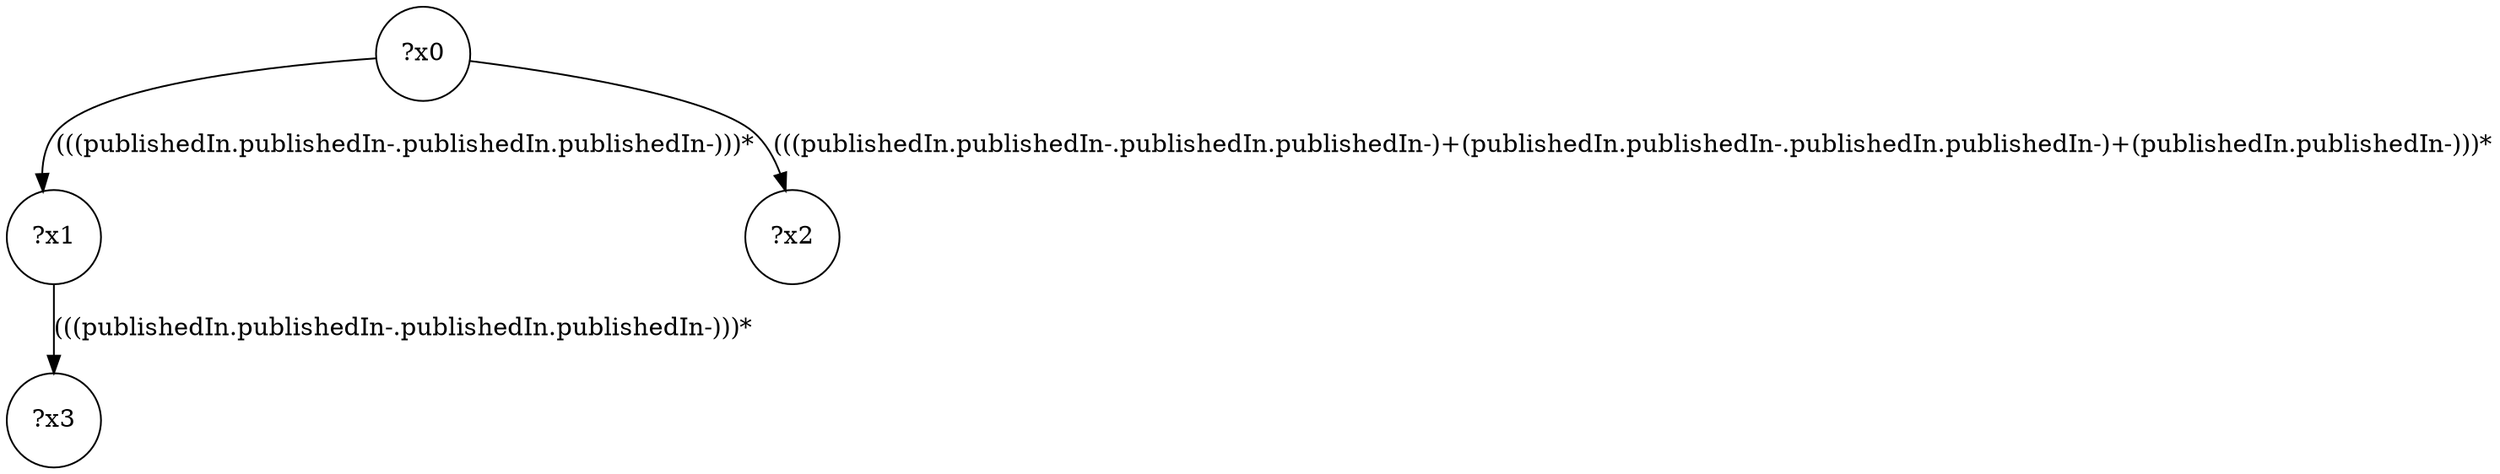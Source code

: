 digraph g {
	x0 [shape=circle, label="?x0"];
	x1 [shape=circle, label="?x1"];
	x0 -> x1 [label="(((publishedIn.publishedIn-.publishedIn.publishedIn-)))*"];
	x2 [shape=circle, label="?x2"];
	x0 -> x2 [label="(((publishedIn.publishedIn-.publishedIn.publishedIn-)+(publishedIn.publishedIn-.publishedIn.publishedIn-)+(publishedIn.publishedIn-)))*"];
	x3 [shape=circle, label="?x3"];
	x1 -> x3 [label="(((publishedIn.publishedIn-.publishedIn.publishedIn-)))*"];
}
